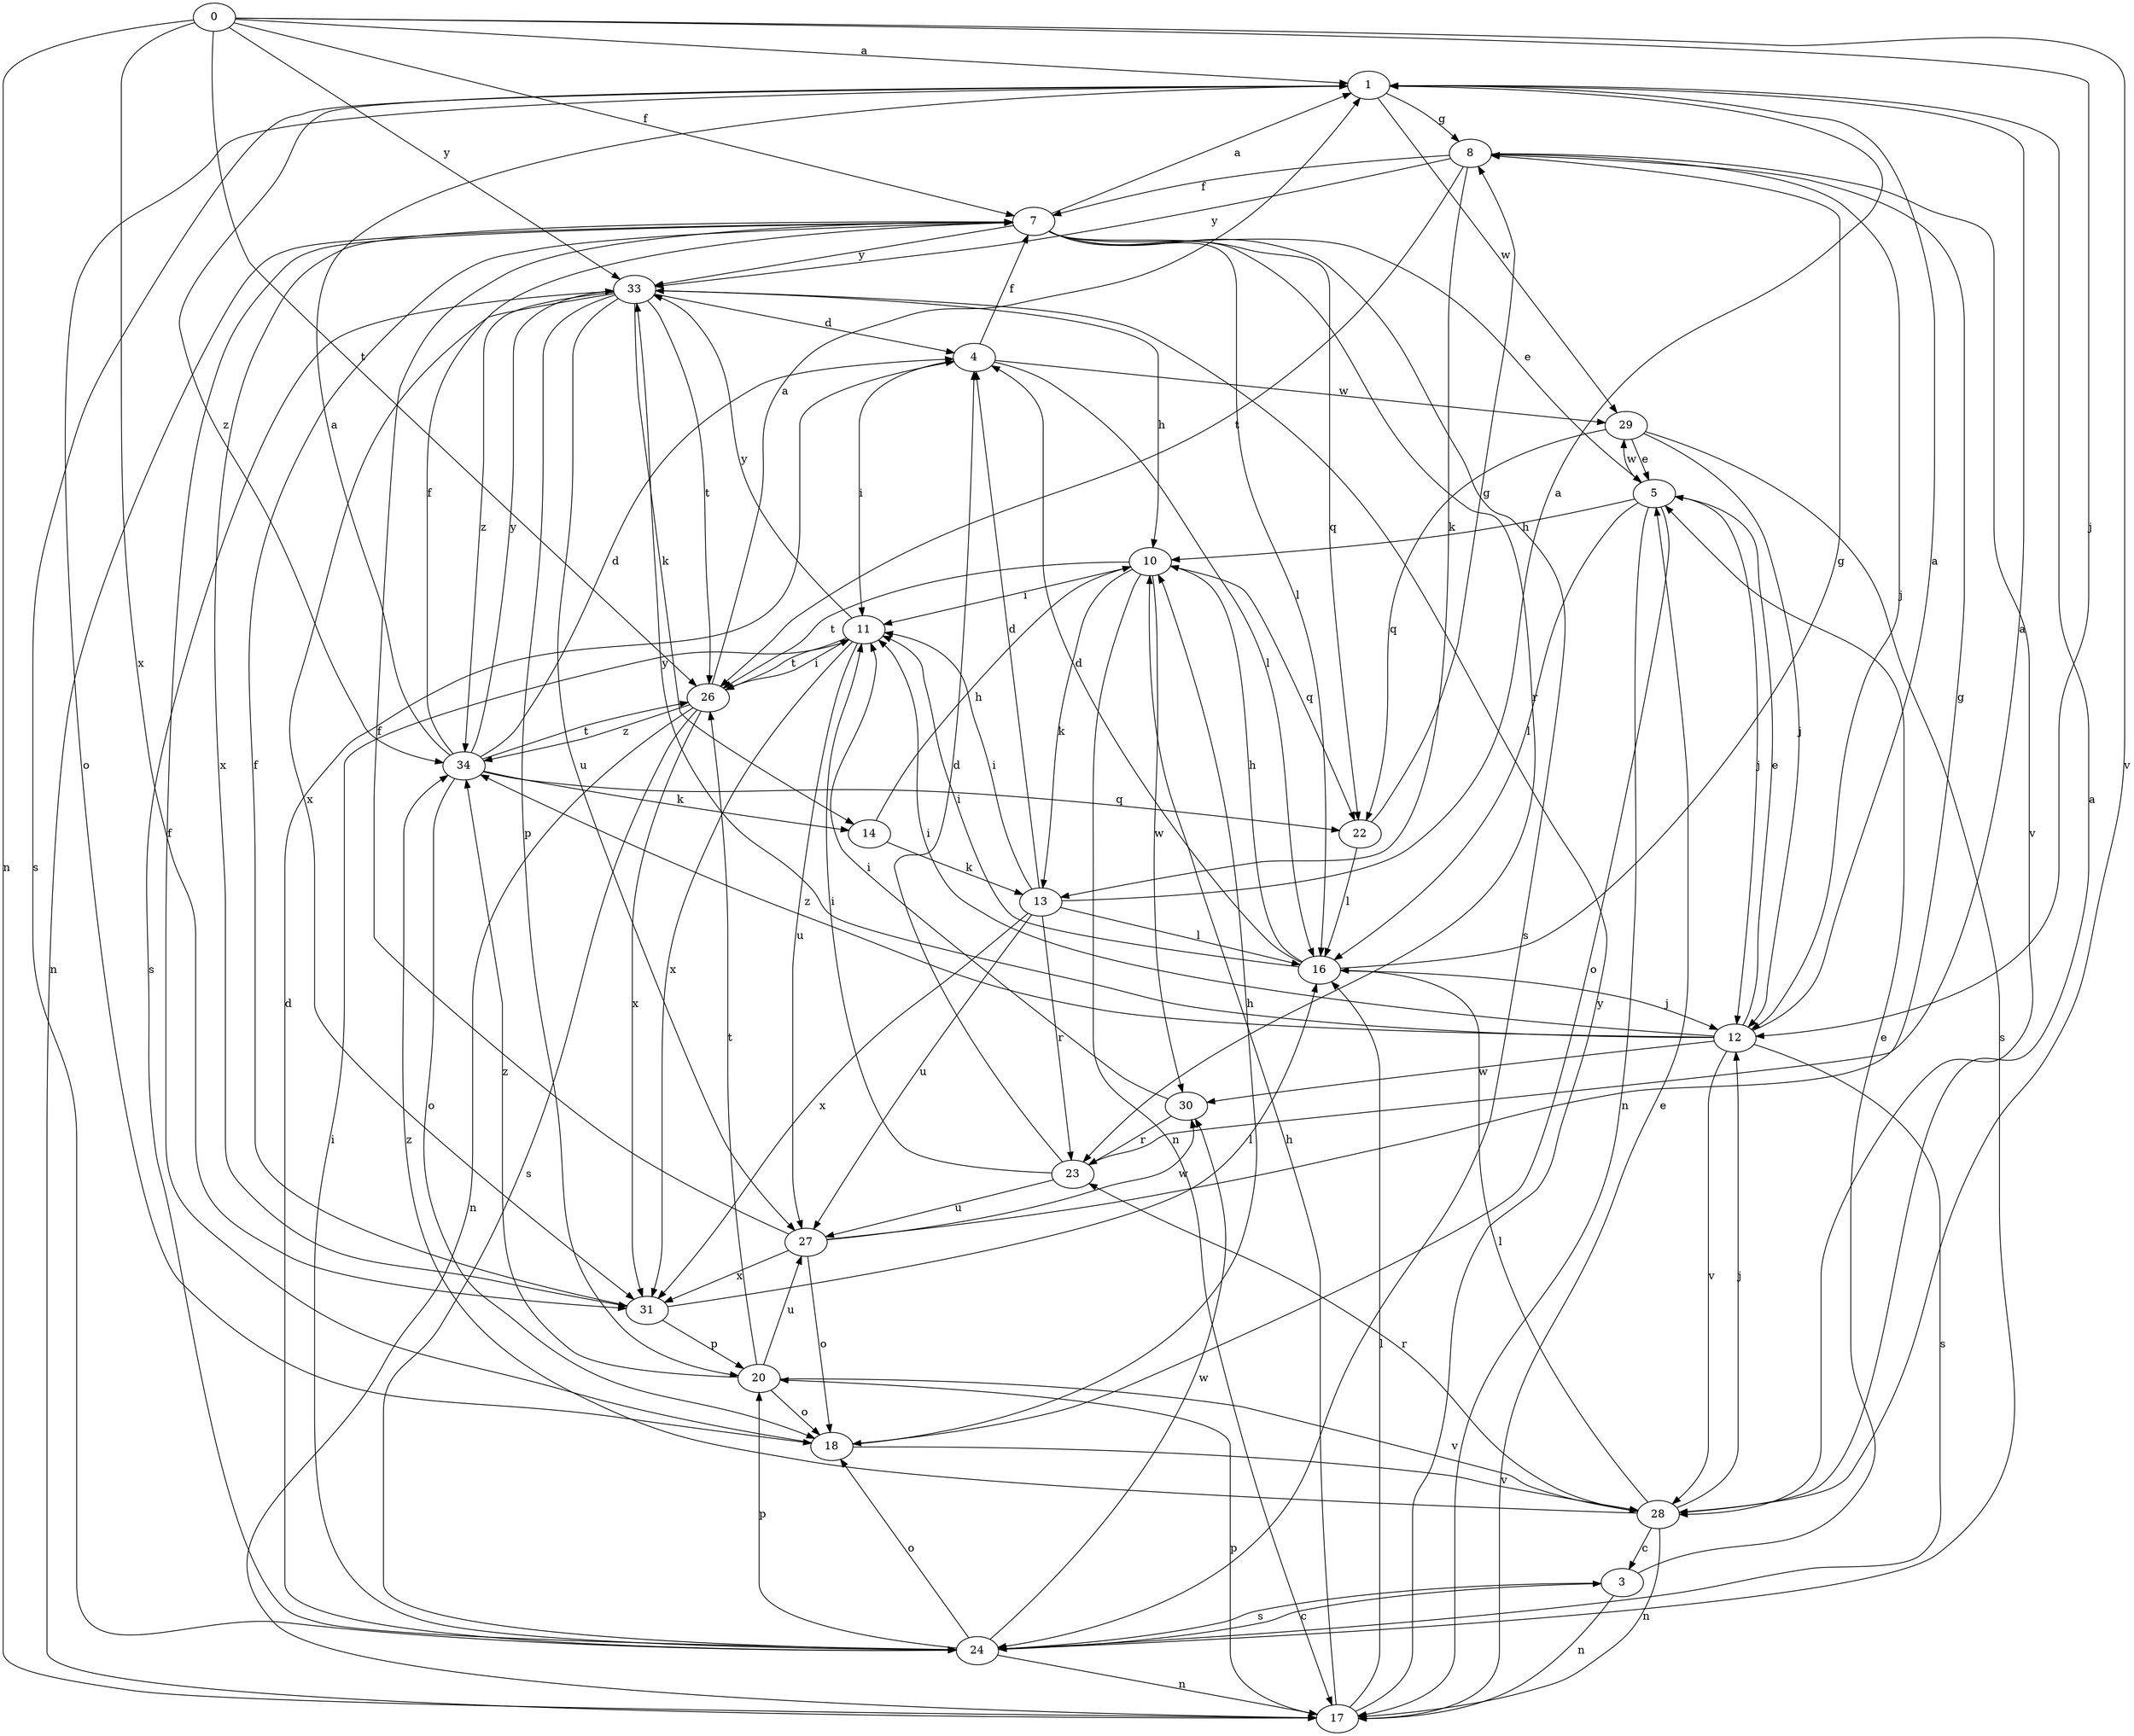 strict digraph  {
0;
1;
3;
4;
5;
7;
8;
10;
11;
12;
13;
14;
16;
17;
18;
20;
22;
23;
24;
26;
27;
28;
29;
30;
31;
33;
34;
0 -> 1  [label=a];
0 -> 7  [label=f];
0 -> 12  [label=j];
0 -> 17  [label=n];
0 -> 26  [label=t];
0 -> 28  [label=v];
0 -> 31  [label=x];
0 -> 33  [label=y];
1 -> 8  [label=g];
1 -> 18  [label=o];
1 -> 24  [label=s];
1 -> 29  [label=w];
1 -> 34  [label=z];
3 -> 5  [label=e];
3 -> 17  [label=n];
3 -> 24  [label=s];
4 -> 7  [label=f];
4 -> 11  [label=i];
4 -> 16  [label=l];
4 -> 29  [label=w];
5 -> 10  [label=h];
5 -> 12  [label=j];
5 -> 16  [label=l];
5 -> 17  [label=n];
5 -> 18  [label=o];
5 -> 29  [label=w];
7 -> 1  [label=a];
7 -> 5  [label=e];
7 -> 16  [label=l];
7 -> 17  [label=n];
7 -> 22  [label=q];
7 -> 23  [label=r];
7 -> 24  [label=s];
7 -> 31  [label=x];
7 -> 33  [label=y];
8 -> 7  [label=f];
8 -> 12  [label=j];
8 -> 13  [label=k];
8 -> 26  [label=t];
8 -> 28  [label=v];
8 -> 33  [label=y];
10 -> 11  [label=i];
10 -> 13  [label=k];
10 -> 17  [label=n];
10 -> 22  [label=q];
10 -> 26  [label=t];
10 -> 30  [label=w];
11 -> 26  [label=t];
11 -> 27  [label=u];
11 -> 31  [label=x];
11 -> 33  [label=y];
12 -> 1  [label=a];
12 -> 5  [label=e];
12 -> 11  [label=i];
12 -> 24  [label=s];
12 -> 28  [label=v];
12 -> 30  [label=w];
12 -> 33  [label=y];
12 -> 34  [label=z];
13 -> 1  [label=a];
13 -> 4  [label=d];
13 -> 11  [label=i];
13 -> 16  [label=l];
13 -> 23  [label=r];
13 -> 27  [label=u];
13 -> 31  [label=x];
14 -> 10  [label=h];
14 -> 13  [label=k];
16 -> 4  [label=d];
16 -> 8  [label=g];
16 -> 10  [label=h];
16 -> 11  [label=i];
16 -> 12  [label=j];
17 -> 5  [label=e];
17 -> 10  [label=h];
17 -> 16  [label=l];
17 -> 20  [label=p];
17 -> 33  [label=y];
18 -> 7  [label=f];
18 -> 10  [label=h];
18 -> 28  [label=v];
20 -> 18  [label=o];
20 -> 26  [label=t];
20 -> 27  [label=u];
20 -> 28  [label=v];
20 -> 34  [label=z];
22 -> 8  [label=g];
22 -> 16  [label=l];
23 -> 1  [label=a];
23 -> 4  [label=d];
23 -> 11  [label=i];
23 -> 27  [label=u];
24 -> 3  [label=c];
24 -> 4  [label=d];
24 -> 11  [label=i];
24 -> 17  [label=n];
24 -> 18  [label=o];
24 -> 20  [label=p];
24 -> 30  [label=w];
26 -> 1  [label=a];
26 -> 11  [label=i];
26 -> 17  [label=n];
26 -> 24  [label=s];
26 -> 31  [label=x];
26 -> 34  [label=z];
27 -> 7  [label=f];
27 -> 8  [label=g];
27 -> 18  [label=o];
27 -> 30  [label=w];
27 -> 31  [label=x];
28 -> 1  [label=a];
28 -> 3  [label=c];
28 -> 12  [label=j];
28 -> 16  [label=l];
28 -> 17  [label=n];
28 -> 23  [label=r];
28 -> 34  [label=z];
29 -> 5  [label=e];
29 -> 12  [label=j];
29 -> 22  [label=q];
29 -> 24  [label=s];
30 -> 11  [label=i];
30 -> 23  [label=r];
31 -> 7  [label=f];
31 -> 16  [label=l];
31 -> 20  [label=p];
33 -> 4  [label=d];
33 -> 10  [label=h];
33 -> 14  [label=k];
33 -> 20  [label=p];
33 -> 24  [label=s];
33 -> 26  [label=t];
33 -> 27  [label=u];
33 -> 31  [label=x];
33 -> 34  [label=z];
34 -> 1  [label=a];
34 -> 4  [label=d];
34 -> 7  [label=f];
34 -> 14  [label=k];
34 -> 18  [label=o];
34 -> 22  [label=q];
34 -> 26  [label=t];
34 -> 33  [label=y];
}

